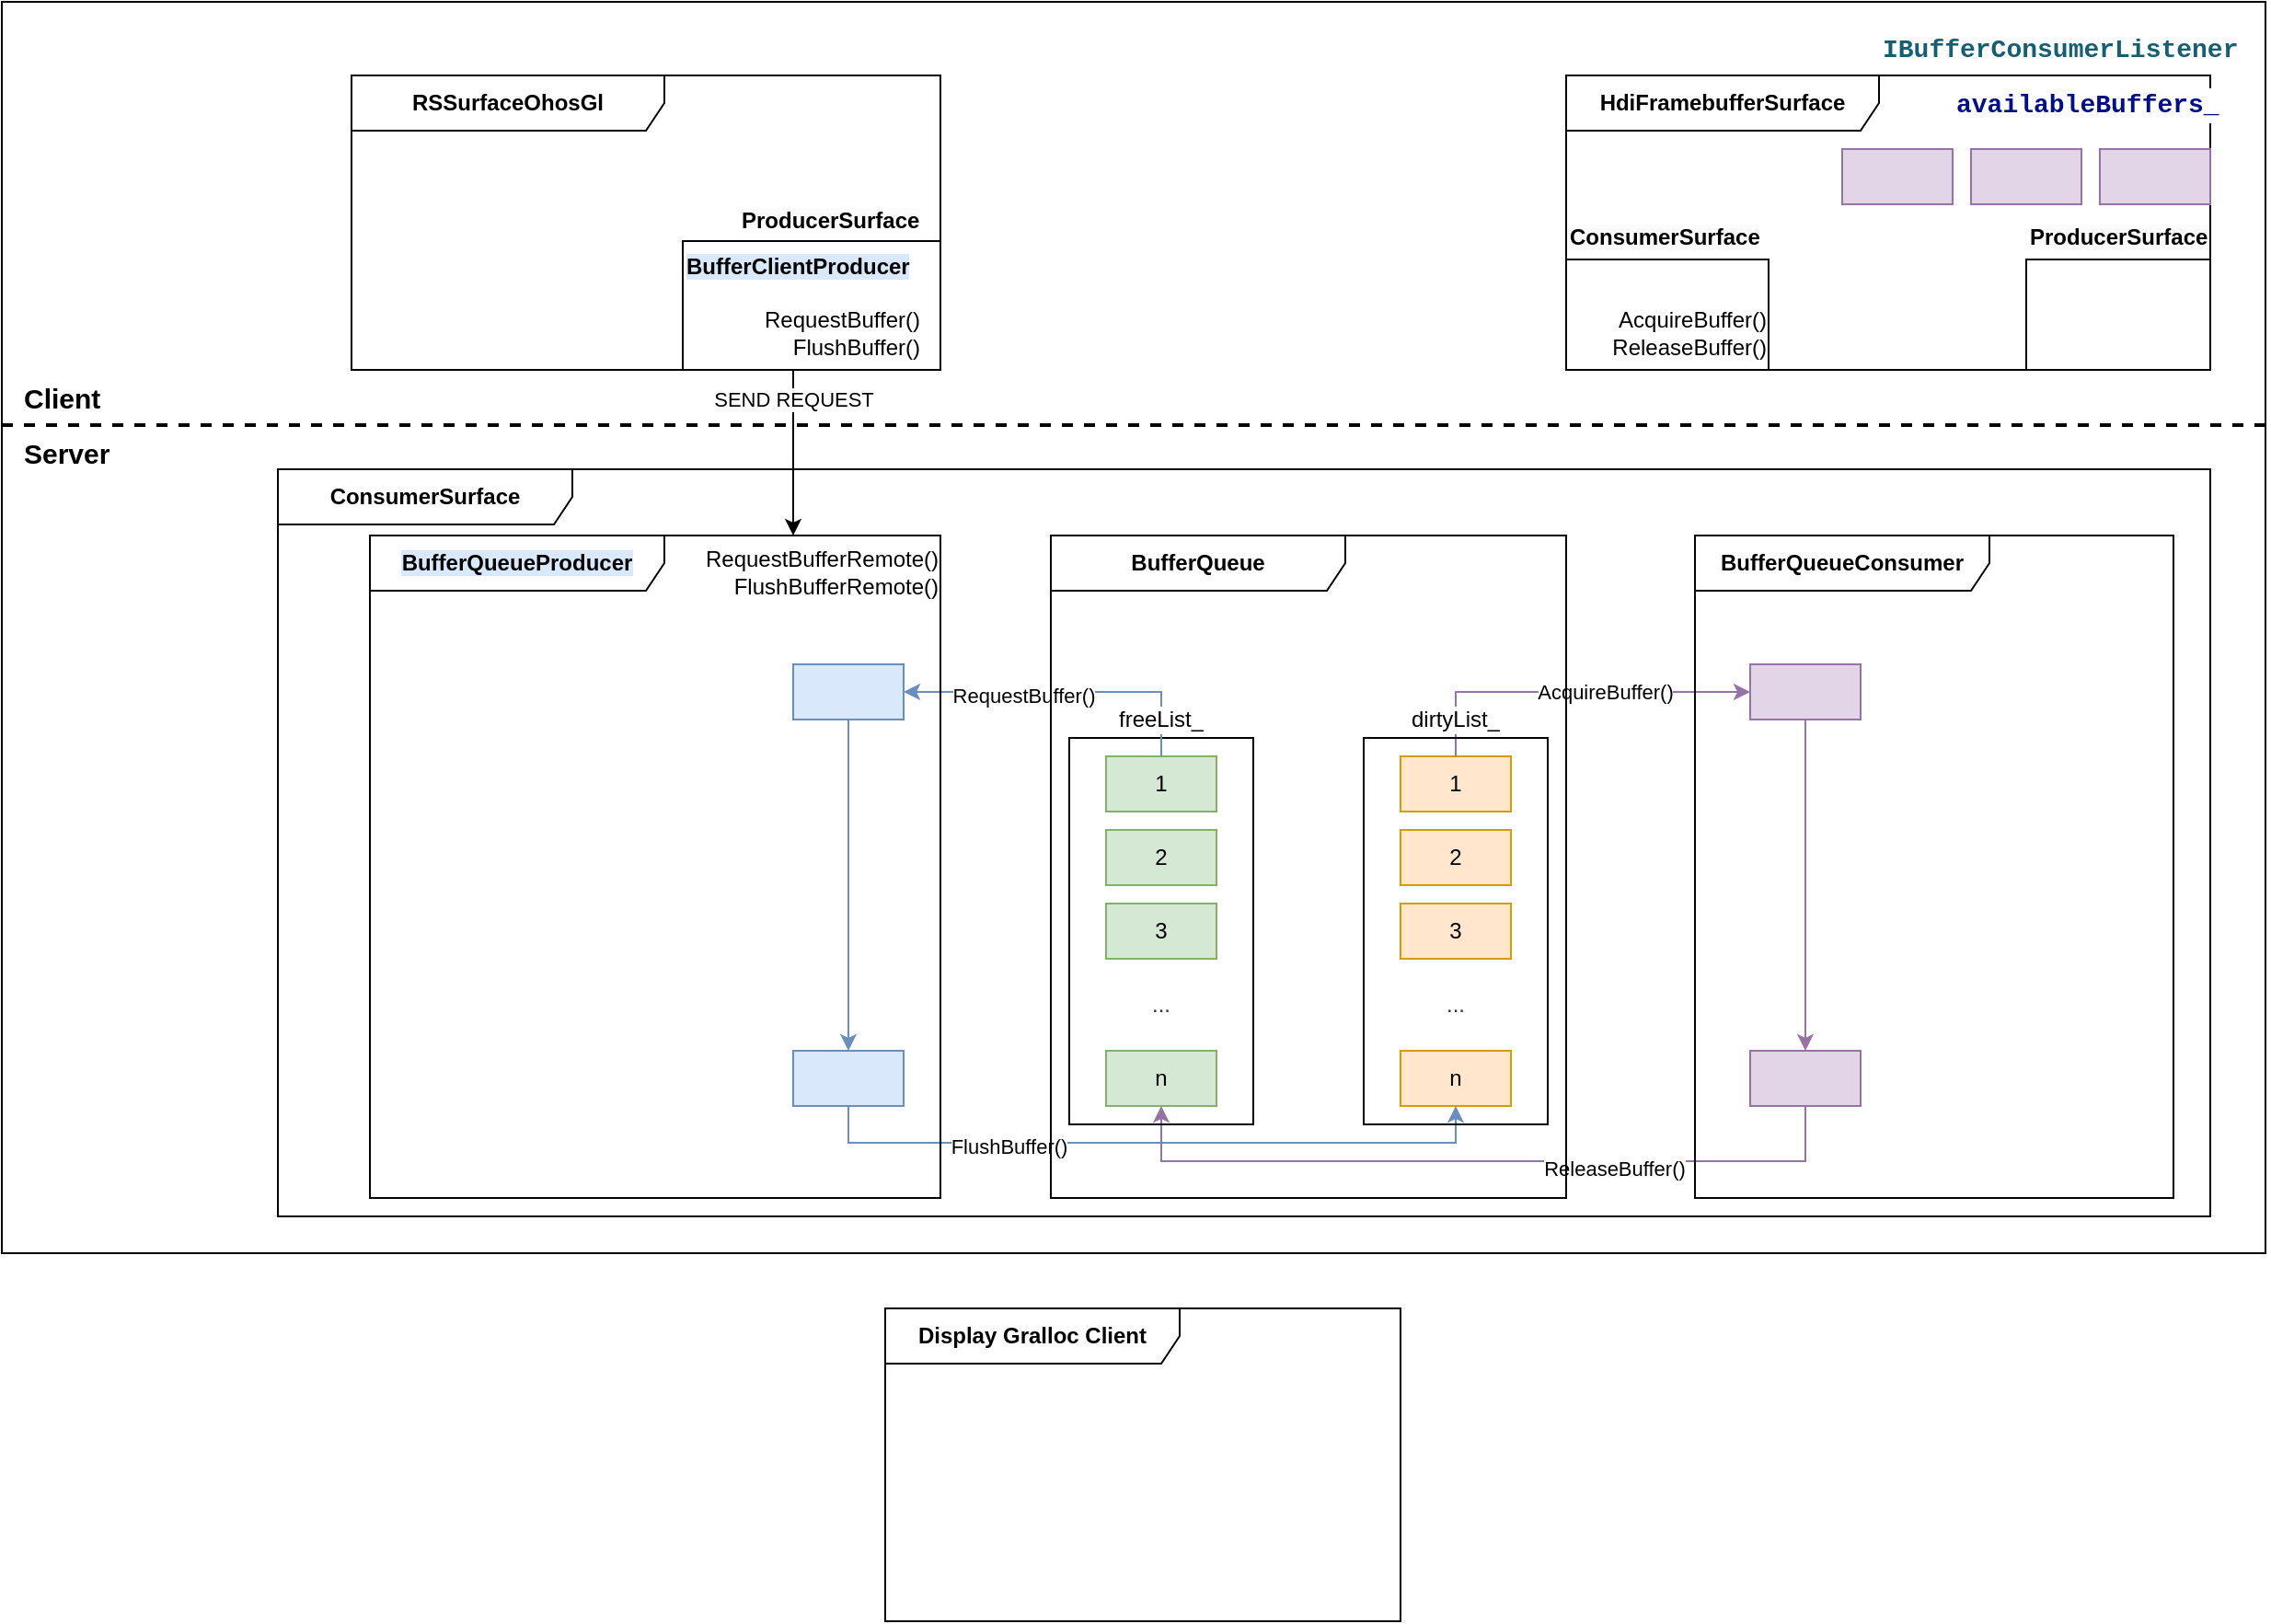 <mxfile version="${version}">
  <diagram id="0" name="第 1 页">
    <mxGraphModel dx="2305" dy="998" grid="1" gridSize="10" guides="1" tooltips="1" connect="1" arrows="1" fold="1" page="1" pageScale="1" pageWidth="827" pageHeight="1169" math="0" shadow="0">
      <root>
        <mxCell id="0" />
        <mxCell id="1" parent="0" />
        <mxCell id="hZW5KAoOIlpNWpyxRBiU-2" value="" style="rounded=0;whiteSpace=wrap;html=1;fillColor=none;" vertex="1" parent="1">
          <mxGeometry x="-120" y="210" width="1230" height="680" as="geometry" />
        </mxCell>
        <mxCell id="hZW5KAoOIlpNWpyxRBiU-3" value="" style="group" vertex="1" connectable="0" parent="1">
          <mxGeometry x="480" y="620" width="60" height="190" as="geometry" />
        </mxCell>
        <mxCell id="hZW5KAoOIlpNWpyxRBiU-4" value="1" style="rounded=0;whiteSpace=wrap;html=1;fillColor=#d5e8d4;strokeColor=#82b366;" vertex="1" parent="hZW5KAoOIlpNWpyxRBiU-3">
          <mxGeometry width="60" height="30" as="geometry" />
        </mxCell>
        <mxCell id="hZW5KAoOIlpNWpyxRBiU-5" value="2" style="rounded=0;whiteSpace=wrap;html=1;fillColor=#d5e8d4;strokeColor=#82b366;" vertex="1" parent="hZW5KAoOIlpNWpyxRBiU-3">
          <mxGeometry y="40" width="60" height="30" as="geometry" />
        </mxCell>
        <mxCell id="hZW5KAoOIlpNWpyxRBiU-6" value="3" style="rounded=0;whiteSpace=wrap;html=1;fillColor=#d5e8d4;strokeColor=#82b366;" vertex="1" parent="hZW5KAoOIlpNWpyxRBiU-3">
          <mxGeometry y="80" width="60" height="30" as="geometry" />
        </mxCell>
        <mxCell id="hZW5KAoOIlpNWpyxRBiU-7" value="..." style="rounded=0;whiteSpace=wrap;html=1;fillColor=none;fontColor=#333333;strokeColor=none;" vertex="1" parent="hZW5KAoOIlpNWpyxRBiU-3">
          <mxGeometry y="120" width="60" height="30" as="geometry" />
        </mxCell>
        <mxCell id="hZW5KAoOIlpNWpyxRBiU-8" value="n" style="rounded=0;whiteSpace=wrap;html=1;fillColor=#d5e8d4;strokeColor=#82b366;" vertex="1" parent="hZW5KAoOIlpNWpyxRBiU-3">
          <mxGeometry y="160" width="60" height="30" as="geometry" />
        </mxCell>
        <mxCell id="hZW5KAoOIlpNWpyxRBiU-9" value="" style="group" vertex="1" connectable="0" parent="1">
          <mxGeometry x="640" y="620" width="60" height="190" as="geometry" />
        </mxCell>
        <mxCell id="hZW5KAoOIlpNWpyxRBiU-10" value="1" style="rounded=0;whiteSpace=wrap;html=1;fillColor=#ffe6cc;strokeColor=#d79b00;" vertex="1" parent="hZW5KAoOIlpNWpyxRBiU-9">
          <mxGeometry width="60" height="30" as="geometry" />
        </mxCell>
        <mxCell id="hZW5KAoOIlpNWpyxRBiU-11" value="2" style="rounded=0;whiteSpace=wrap;html=1;fillColor=#ffe6cc;strokeColor=#d79b00;" vertex="1" parent="hZW5KAoOIlpNWpyxRBiU-9">
          <mxGeometry y="40" width="60" height="30" as="geometry" />
        </mxCell>
        <mxCell id="hZW5KAoOIlpNWpyxRBiU-12" value="3" style="rounded=0;whiteSpace=wrap;html=1;fillColor=#ffe6cc;strokeColor=#d79b00;" vertex="1" parent="hZW5KAoOIlpNWpyxRBiU-9">
          <mxGeometry y="80" width="60" height="30" as="geometry" />
        </mxCell>
        <mxCell id="hZW5KAoOIlpNWpyxRBiU-13" value="..." style="rounded=0;whiteSpace=wrap;html=1;fillColor=none;fontColor=#333333;strokeColor=none;" vertex="1" parent="hZW5KAoOIlpNWpyxRBiU-9">
          <mxGeometry y="120" width="60" height="30" as="geometry" />
        </mxCell>
        <mxCell id="hZW5KAoOIlpNWpyxRBiU-14" value="n" style="rounded=0;whiteSpace=wrap;html=1;fillColor=#ffe6cc;strokeColor=#d79b00;" vertex="1" parent="hZW5KAoOIlpNWpyxRBiU-9">
          <mxGeometry y="160" width="60" height="30" as="geometry" />
        </mxCell>
        <mxCell id="hZW5KAoOIlpNWpyxRBiU-15" style="edgeStyle=orthogonalEdgeStyle;rounded=0;orthogonalLoop=1;jettySize=auto;html=1;strokeColor=#6c8ebf;" edge="1" parent="1" source="hZW5KAoOIlpNWpyxRBiU-16" target="hZW5KAoOIlpNWpyxRBiU-19">
          <mxGeometry relative="1" as="geometry" />
        </mxCell>
        <mxCell id="hZW5KAoOIlpNWpyxRBiU-16" value="" style="rounded=0;whiteSpace=wrap;html=1;fillColor=#dae8fc;strokeColor=#6c8ebf;" vertex="1" parent="1">
          <mxGeometry x="310" y="570" width="60" height="30" as="geometry" />
        </mxCell>
        <mxCell id="hZW5KAoOIlpNWpyxRBiU-17" style="edgeStyle=orthogonalEdgeStyle;rounded=0;orthogonalLoop=1;jettySize=auto;html=1;exitX=0.5;exitY=1;exitDx=0;exitDy=0;entryX=0.5;entryY=1;entryDx=0;entryDy=0;strokeColor=#6C8EBF;" edge="1" parent="1" source="hZW5KAoOIlpNWpyxRBiU-19" target="hZW5KAoOIlpNWpyxRBiU-14">
          <mxGeometry relative="1" as="geometry" />
        </mxCell>
        <mxCell id="hZW5KAoOIlpNWpyxRBiU-18" value="FlushBuffer()" style="edgeLabel;html=1;align=center;verticalAlign=middle;resizable=0;points=[];" vertex="1" connectable="0" parent="hZW5KAoOIlpNWpyxRBiU-17">
          <mxGeometry x="-0.422" y="-2" relative="1" as="geometry">
            <mxPoint as="offset" />
          </mxGeometry>
        </mxCell>
        <mxCell id="hZW5KAoOIlpNWpyxRBiU-19" value="" style="rounded=0;whiteSpace=wrap;html=1;fillColor=#dae8fc;strokeColor=#6c8ebf;" vertex="1" parent="1">
          <mxGeometry x="310" y="780" width="60" height="30" as="geometry" />
        </mxCell>
        <mxCell id="hZW5KAoOIlpNWpyxRBiU-20" style="edgeStyle=orthogonalEdgeStyle;rounded=0;orthogonalLoop=1;jettySize=auto;html=1;exitX=0.5;exitY=1;exitDx=0;exitDy=0;strokeColor=#9673A6;" edge="1" parent="1" source="hZW5KAoOIlpNWpyxRBiU-21" target="hZW5KAoOIlpNWpyxRBiU-24">
          <mxGeometry relative="1" as="geometry" />
        </mxCell>
        <mxCell id="hZW5KAoOIlpNWpyxRBiU-21" value="" style="rounded=0;whiteSpace=wrap;html=1;fillColor=#e1d5e7;strokeColor=#9673a6;" vertex="1" parent="1">
          <mxGeometry x="830" y="570" width="60" height="30" as="geometry" />
        </mxCell>
        <mxCell id="hZW5KAoOIlpNWpyxRBiU-22" style="edgeStyle=orthogonalEdgeStyle;rounded=0;orthogonalLoop=1;jettySize=auto;html=1;exitX=0.5;exitY=1;exitDx=0;exitDy=0;entryX=0.5;entryY=1;entryDx=0;entryDy=0;strokeColor=#9673a6;" edge="1" parent="1" source="hZW5KAoOIlpNWpyxRBiU-24" target="hZW5KAoOIlpNWpyxRBiU-8">
          <mxGeometry relative="1" as="geometry">
            <Array as="points">
              <mxPoint x="860" y="840" />
              <mxPoint x="510" y="840" />
            </Array>
          </mxGeometry>
        </mxCell>
        <mxCell id="hZW5KAoOIlpNWpyxRBiU-23" value="ReleaseBuffer()" style="edgeLabel;html=1;align=center;verticalAlign=middle;resizable=0;points=[];" vertex="1" connectable="0" parent="hZW5KAoOIlpNWpyxRBiU-22">
          <mxGeometry x="-0.346" y="4" relative="1" as="geometry">
            <mxPoint as="offset" />
          </mxGeometry>
        </mxCell>
        <mxCell id="hZW5KAoOIlpNWpyxRBiU-24" value="" style="rounded=0;whiteSpace=wrap;html=1;fillColor=#e1d5e7;strokeColor=#9673a6;" vertex="1" parent="1">
          <mxGeometry x="830" y="780" width="60" height="30" as="geometry" />
        </mxCell>
        <mxCell id="hZW5KAoOIlpNWpyxRBiU-25" style="edgeStyle=orthogonalEdgeStyle;rounded=0;orthogonalLoop=1;jettySize=auto;html=1;exitX=0.5;exitY=0;exitDx=0;exitDy=0;entryX=0;entryY=0.5;entryDx=0;entryDy=0;strokeColor=#9673a6;" edge="1" parent="1" source="hZW5KAoOIlpNWpyxRBiU-10" target="hZW5KAoOIlpNWpyxRBiU-21">
          <mxGeometry relative="1" as="geometry">
            <Array as="points">
              <mxPoint x="670" y="585" />
            </Array>
          </mxGeometry>
        </mxCell>
        <mxCell id="hZW5KAoOIlpNWpyxRBiU-26" value="AcquireBuffer()" style="edgeLabel;html=1;align=center;verticalAlign=middle;resizable=0;points=[];" vertex="1" connectable="0" parent="hZW5KAoOIlpNWpyxRBiU-25">
          <mxGeometry x="0.19" relative="1" as="geometry">
            <mxPoint as="offset" />
          </mxGeometry>
        </mxCell>
        <mxCell id="hZW5KAoOIlpNWpyxRBiU-27" value="" style="rounded=0;whiteSpace=wrap;html=1;fillColor=none;" vertex="1" parent="1">
          <mxGeometry x="460" y="610" width="100" height="210" as="geometry" />
        </mxCell>
        <mxCell id="hZW5KAoOIlpNWpyxRBiU-28" style="edgeStyle=orthogonalEdgeStyle;rounded=0;orthogonalLoop=1;jettySize=auto;html=1;exitX=0.5;exitY=1;exitDx=0;exitDy=0;" edge="1" parent="1">
          <mxGeometry relative="1" as="geometry">
            <mxPoint x="590" y="860" as="sourcePoint" />
            <mxPoint x="590" y="860" as="targetPoint" />
          </mxGeometry>
        </mxCell>
        <mxCell id="hZW5KAoOIlpNWpyxRBiU-29" value="" style="rounded=0;whiteSpace=wrap;html=1;fillColor=none;" vertex="1" parent="1">
          <mxGeometry x="620" y="610" width="100" height="210" as="geometry" />
        </mxCell>
        <mxCell id="hZW5KAoOIlpNWpyxRBiU-30" style="edgeStyle=orthogonalEdgeStyle;rounded=0;orthogonalLoop=1;jettySize=auto;html=1;entryX=1;entryY=0.5;entryDx=0;entryDy=0;strokeColor=#6c8ebf;" edge="1" parent="1" source="hZW5KAoOIlpNWpyxRBiU-4" target="hZW5KAoOIlpNWpyxRBiU-16">
          <mxGeometry relative="1" as="geometry">
            <Array as="points">
              <mxPoint x="510" y="585" />
            </Array>
          </mxGeometry>
        </mxCell>
        <mxCell id="hZW5KAoOIlpNWpyxRBiU-31" value="RequestBuffer()" style="edgeLabel;html=1;align=center;verticalAlign=middle;resizable=0;points=[];" vertex="1" connectable="0" parent="hZW5KAoOIlpNWpyxRBiU-30">
          <mxGeometry x="0.257" y="2" relative="1" as="geometry">
            <mxPoint as="offset" />
          </mxGeometry>
        </mxCell>
        <UserObject label="freeList_" placeholders="1" name="Variable" id="hZW5KAoOIlpNWpyxRBiU-32">
          <mxCell style="text;html=1;strokeColor=none;fillColor=none;align=center;verticalAlign=middle;whiteSpace=wrap;overflow=hidden;labelBackgroundColor=default;" vertex="1" parent="1">
            <mxGeometry x="460" y="590" width="100" height="20" as="geometry" />
          </mxCell>
        </UserObject>
        <UserObject label="dirtyList_" placeholders="1" name="Variable" id="hZW5KAoOIlpNWpyxRBiU-33">
          <mxCell style="text;html=1;strokeColor=none;fillColor=none;align=center;verticalAlign=middle;whiteSpace=wrap;overflow=hidden;labelBackgroundColor=default;" vertex="1" parent="1">
            <mxGeometry x="620" y="590" width="100" height="20" as="geometry" />
          </mxCell>
        </UserObject>
        <mxCell id="hZW5KAoOIlpNWpyxRBiU-34" value="&lt;b style=&quot;background-color: rgb(218, 232, 252);&quot;&gt;BufferQueueProducer&lt;/b&gt;" style="shape=umlFrame;whiteSpace=wrap;html=1;pointerEvents=0;recursiveResize=0;container=1;collapsible=0;width=160;" vertex="1" parent="1">
          <mxGeometry x="80" y="500" width="310" height="360" as="geometry" />
        </mxCell>
        <mxCell id="hZW5KAoOIlpNWpyxRBiU-35" value="RequestBufferRemote()&lt;br&gt;FlushBufferRemote()" style="text;html=1;align=right;verticalAlign=middle;resizable=0;points=[];autosize=1;strokeColor=none;fillColor=none;" vertex="1" parent="hZW5KAoOIlpNWpyxRBiU-34">
          <mxGeometry x="160" width="150" height="40" as="geometry" />
        </mxCell>
        <mxCell id="hZW5KAoOIlpNWpyxRBiU-36" value="&lt;b&gt;BufferQueueConsumer&lt;/b&gt;" style="shape=umlFrame;whiteSpace=wrap;html=1;pointerEvents=0;recursiveResize=0;container=1;collapsible=0;width=160;" vertex="1" parent="1">
          <mxGeometry x="800" y="500" width="260" height="360" as="geometry" />
        </mxCell>
        <mxCell id="hZW5KAoOIlpNWpyxRBiU-37" value="&lt;b&gt;BufferQueue&lt;/b&gt;" style="shape=umlFrame;whiteSpace=wrap;html=1;pointerEvents=0;recursiveResize=0;container=1;collapsible=0;width=160;" vertex="1" parent="1">
          <mxGeometry x="450" y="500" width="280" height="360" as="geometry" />
        </mxCell>
        <mxCell id="hZW5KAoOIlpNWpyxRBiU-38" style="edgeStyle=orthogonalEdgeStyle;rounded=0;orthogonalLoop=1;jettySize=auto;html=1;exitX=0.75;exitY=1;exitDx=0;exitDy=0;" edge="1" parent="1" source="hZW5KAoOIlpNWpyxRBiU-41">
          <mxGeometry relative="1" as="geometry">
            <mxPoint x="425" y="320" as="sourcePoint" />
            <mxPoint x="310" y="500" as="targetPoint" />
            <Array as="points">
              <mxPoint x="310" y="410" />
            </Array>
          </mxGeometry>
        </mxCell>
        <mxCell id="hZW5KAoOIlpNWpyxRBiU-39" value="SEND REQUEST" style="edgeLabel;html=1;align=center;verticalAlign=middle;resizable=0;points=[];" vertex="1" connectable="0" parent="hZW5KAoOIlpNWpyxRBiU-38">
          <mxGeometry x="0.222" y="1" relative="1" as="geometry">
            <mxPoint x="-1" y="-22" as="offset" />
          </mxGeometry>
        </mxCell>
        <mxCell id="hZW5KAoOIlpNWpyxRBiU-40" value="&lt;b&gt;RSSurfaceOhosGl&lt;/b&gt;" style="shape=umlFrame;whiteSpace=wrap;html=1;pointerEvents=0;recursiveResize=0;container=1;collapsible=0;width=170;" vertex="1" parent="1">
          <mxGeometry x="70" y="250" width="320" height="160" as="geometry" />
        </mxCell>
        <mxCell id="hZW5KAoOIlpNWpyxRBiU-41" value="&lt;b style=&quot;border-color: var(--border-color);&quot;&gt;&lt;span style=&quot;background-color: rgb(218, 232, 252);&quot;&gt;BufferClientProducer&lt;br&gt;&lt;br&gt;&lt;br&gt;&lt;/span&gt;&lt;br&gt;&lt;/b&gt;" style="shape=partialRectangle;html=1;top=1;align=left;fillColor=none;" vertex="1" parent="hZW5KAoOIlpNWpyxRBiU-40">
          <mxGeometry x="180" y="90" width="140" height="70" as="geometry" />
        </mxCell>
        <mxCell id="hZW5KAoOIlpNWpyxRBiU-42" value="RequestBuffer()&lt;br&gt;FlushBuffer()" style="text;html=1;align=right;verticalAlign=middle;resizable=0;points=[];autosize=1;strokeColor=none;fillColor=none;" vertex="1" parent="hZW5KAoOIlpNWpyxRBiU-40">
          <mxGeometry x="200" y="120" width="110" height="40" as="geometry" />
        </mxCell>
        <mxCell id="hZW5KAoOIlpNWpyxRBiU-43" value="&lt;b style=&quot;border-color: var(--border-color); color: rgb(0, 0, 0); font-family: Helvetica; font-size: 12px; font-style: normal; font-variant-ligatures: normal; font-variant-caps: normal; letter-spacing: normal; orphans: 2; text-align: center; text-indent: 0px; text-transform: none; widows: 2; word-spacing: 0px; -webkit-text-stroke-width: 0px; background-color: rgb(251, 251, 251); text-decoration-thickness: initial; text-decoration-style: initial; text-decoration-color: initial;&quot;&gt;ProducerSurface&lt;/b&gt;" style="text;whiteSpace=wrap;html=1;" vertex="1" parent="hZW5KAoOIlpNWpyxRBiU-40">
          <mxGeometry x="210" y="65" width="110" height="30" as="geometry" />
        </mxCell>
        <mxCell id="hZW5KAoOIlpNWpyxRBiU-44" value="&lt;b&gt;ConsumerSurface&lt;/b&gt;" style="shape=umlFrame;whiteSpace=wrap;html=1;pointerEvents=0;recursiveResize=0;container=1;collapsible=0;width=160;" vertex="1" parent="1">
          <mxGeometry x="30" y="464" width="1050" height="406" as="geometry" />
        </mxCell>
        <mxCell id="hZW5KAoOIlpNWpyxRBiU-45" value="" style="endArrow=none;dashed=1;html=1;strokeWidth=2;rounded=0;entryX=0.999;entryY=0.318;entryDx=0;entryDy=0;entryPerimeter=0;" edge="1" parent="1">
          <mxGeometry width="50" height="50" relative="1" as="geometry">
            <mxPoint x="-120" y="440" as="sourcePoint" />
            <mxPoint x="1110" y="440" as="targetPoint" />
          </mxGeometry>
        </mxCell>
        <mxCell id="hZW5KAoOIlpNWpyxRBiU-46" value="&lt;b style=&quot;font-size: 15px;&quot;&gt;Client&lt;/b&gt;" style="text;html=1;align=left;verticalAlign=middle;resizable=0;points=[];autosize=1;strokeColor=none;fillColor=none;fontSize=15;" vertex="1" parent="1">
          <mxGeometry x="-110" y="410" width="70" height="30" as="geometry" />
        </mxCell>
        <mxCell id="hZW5KAoOIlpNWpyxRBiU-47" value="&lt;b style=&quot;font-size: 15px;&quot;&gt;Server&lt;/b&gt;" style="text;html=1;align=left;verticalAlign=middle;resizable=0;points=[];autosize=1;strokeColor=none;fillColor=none;fontSize=15;" vertex="1" parent="1">
          <mxGeometry x="-110" y="440" width="70" height="30" as="geometry" />
        </mxCell>
        <mxCell id="hZW5KAoOIlpNWpyxRBiU-48" value="&lt;b&gt;Display Gralloc Client&lt;/b&gt;" style="shape=umlFrame;whiteSpace=wrap;html=1;pointerEvents=0;recursiveResize=0;container=1;collapsible=0;width=160;" vertex="1" parent="1">
          <mxGeometry x="360" y="920" width="280" height="170" as="geometry" />
        </mxCell>
        <mxCell id="hZW5KAoOIlpNWpyxRBiU-49" value="&lt;b&gt;HdiFramebufferSurface&lt;/b&gt;" style="shape=umlFrame;whiteSpace=wrap;html=1;pointerEvents=0;recursiveResize=0;container=1;collapsible=0;width=170;" vertex="1" parent="1">
          <mxGeometry x="730" y="250" width="350" height="160" as="geometry" />
        </mxCell>
        <mxCell id="hZW5KAoOIlpNWpyxRBiU-50" value="&lt;b style=&quot;border-color: var(--border-color);&quot;&gt;&lt;br&gt;&lt;/b&gt;" style="shape=partialRectangle;html=1;top=1;align=left;" vertex="1" parent="hZW5KAoOIlpNWpyxRBiU-49">
          <mxGeometry y="100" width="110" height="60" as="geometry" />
        </mxCell>
        <mxCell id="hZW5KAoOIlpNWpyxRBiU-51" value="&lt;b style=&quot;border-color: var(--border-color); color: rgb(0, 0, 0); font-family: Helvetica; font-size: 12px; font-style: normal; font-variant-ligatures: normal; font-variant-caps: normal; letter-spacing: normal; orphans: 2; text-align: center; text-indent: 0px; text-transform: none; widows: 2; word-spacing: 0px; -webkit-text-stroke-width: 0px; background-color: rgb(251, 251, 251); text-decoration-thickness: initial; text-decoration-style: initial; text-decoration-color: initial;&quot;&gt;ProducerSurface&lt;/b&gt;" style="text;whiteSpace=wrap;html=1;" vertex="1" parent="hZW5KAoOIlpNWpyxRBiU-49">
          <mxGeometry x="250" y="74" width="110" height="30" as="geometry" />
        </mxCell>
        <mxCell id="hZW5KAoOIlpNWpyxRBiU-52" value="&lt;b style=&quot;border-color: var(--border-color); color: rgb(0, 0, 0); font-family: Helvetica; font-size: 12px; font-style: normal; font-variant-ligatures: normal; font-variant-caps: normal; letter-spacing: normal; orphans: 2; text-align: center; text-indent: 0px; text-transform: none; widows: 2; word-spacing: 0px; -webkit-text-stroke-width: 0px; background-color: rgb(251, 251, 251); text-decoration-thickness: initial; text-decoration-style: initial; text-decoration-color: initial;&quot;&gt;ConsumerSurface&lt;/b&gt;" style="text;whiteSpace=wrap;html=1;" vertex="1" parent="hZW5KAoOIlpNWpyxRBiU-49">
          <mxGeometry y="74" width="110" height="30" as="geometry" />
        </mxCell>
        <mxCell id="hZW5KAoOIlpNWpyxRBiU-53" value="" style="rounded=0;whiteSpace=wrap;html=1;fillColor=#e1d5e7;strokeColor=#9673a6;" vertex="1" parent="hZW5KAoOIlpNWpyxRBiU-49">
          <mxGeometry x="290" y="40" width="60" height="30" as="geometry" />
        </mxCell>
        <mxCell id="hZW5KAoOIlpNWpyxRBiU-54" value="" style="rounded=0;whiteSpace=wrap;html=1;fillColor=#e1d5e7;strokeColor=#9673a6;" vertex="1" parent="hZW5KAoOIlpNWpyxRBiU-49">
          <mxGeometry x="220" y="40" width="60" height="30" as="geometry" />
        </mxCell>
        <mxCell id="hZW5KAoOIlpNWpyxRBiU-55" value="AcquireBuffer()&lt;br&gt;ReleaseBuffer()" style="text;html=1;align=right;verticalAlign=middle;resizable=0;points=[];autosize=1;strokeColor=none;fillColor=none;" vertex="1" parent="hZW5KAoOIlpNWpyxRBiU-49">
          <mxGeometry y="120" width="110" height="40" as="geometry" />
        </mxCell>
        <mxCell id="hZW5KAoOIlpNWpyxRBiU-56" value="&lt;div style=&quot;color: rgb(41, 41, 41); background-color: rgb(255, 255, 255); font-family: Consolas, &amp;quot;Courier New&amp;quot;, monospace; font-size: 14px; line-height: 19px;&quot;&gt;&lt;div style=&quot;&quot;&gt;&lt;span style=&quot;color: rgb(24, 94, 115);&quot;&gt;&lt;b&gt;IBufferConsumerListener&lt;/b&gt;&lt;/span&gt;&lt;/div&gt;&lt;/div&gt;" style="text;whiteSpace=wrap;html=1;" vertex="1" parent="1">
          <mxGeometry x="900" y="220" width="180" height="30" as="geometry" />
        </mxCell>
        <mxCell id="hZW5KAoOIlpNWpyxRBiU-57" value="&lt;b style=&quot;border-color: var(--border-color);&quot;&gt;&lt;br&gt;&lt;/b&gt;" style="shape=partialRectangle;html=1;top=1;align=left;" vertex="1" parent="1">
          <mxGeometry x="980" y="350" width="100" height="60" as="geometry" />
        </mxCell>
        <mxCell id="hZW5KAoOIlpNWpyxRBiU-58" value="&lt;div style=&quot;color: rgb(41, 41, 41); background-color: rgb(255, 255, 255); font-family: Consolas, &amp;quot;Courier New&amp;quot;, monospace; font-size: 14px; line-height: 19px;&quot;&gt;&lt;div style=&quot;&quot;&gt;&lt;span style=&quot;color: rgb(0, 16, 128);&quot;&gt;&lt;b&gt;availableBuffers_&lt;/b&gt;&lt;/span&gt;&lt;/div&gt;&lt;/div&gt;" style="text;whiteSpace=wrap;html=1;" vertex="1" parent="1">
          <mxGeometry x="940" y="250" width="140" height="30" as="geometry" />
        </mxCell>
        <mxCell id="hZW5KAoOIlpNWpyxRBiU-59" value="" style="rounded=0;whiteSpace=wrap;html=1;fillColor=#e1d5e7;strokeColor=#9673a6;" vertex="1" parent="1">
          <mxGeometry x="880" y="290" width="60" height="30" as="geometry" />
        </mxCell>
      </root>
    </mxGraphModel>
  </diagram>
</mxfile>
